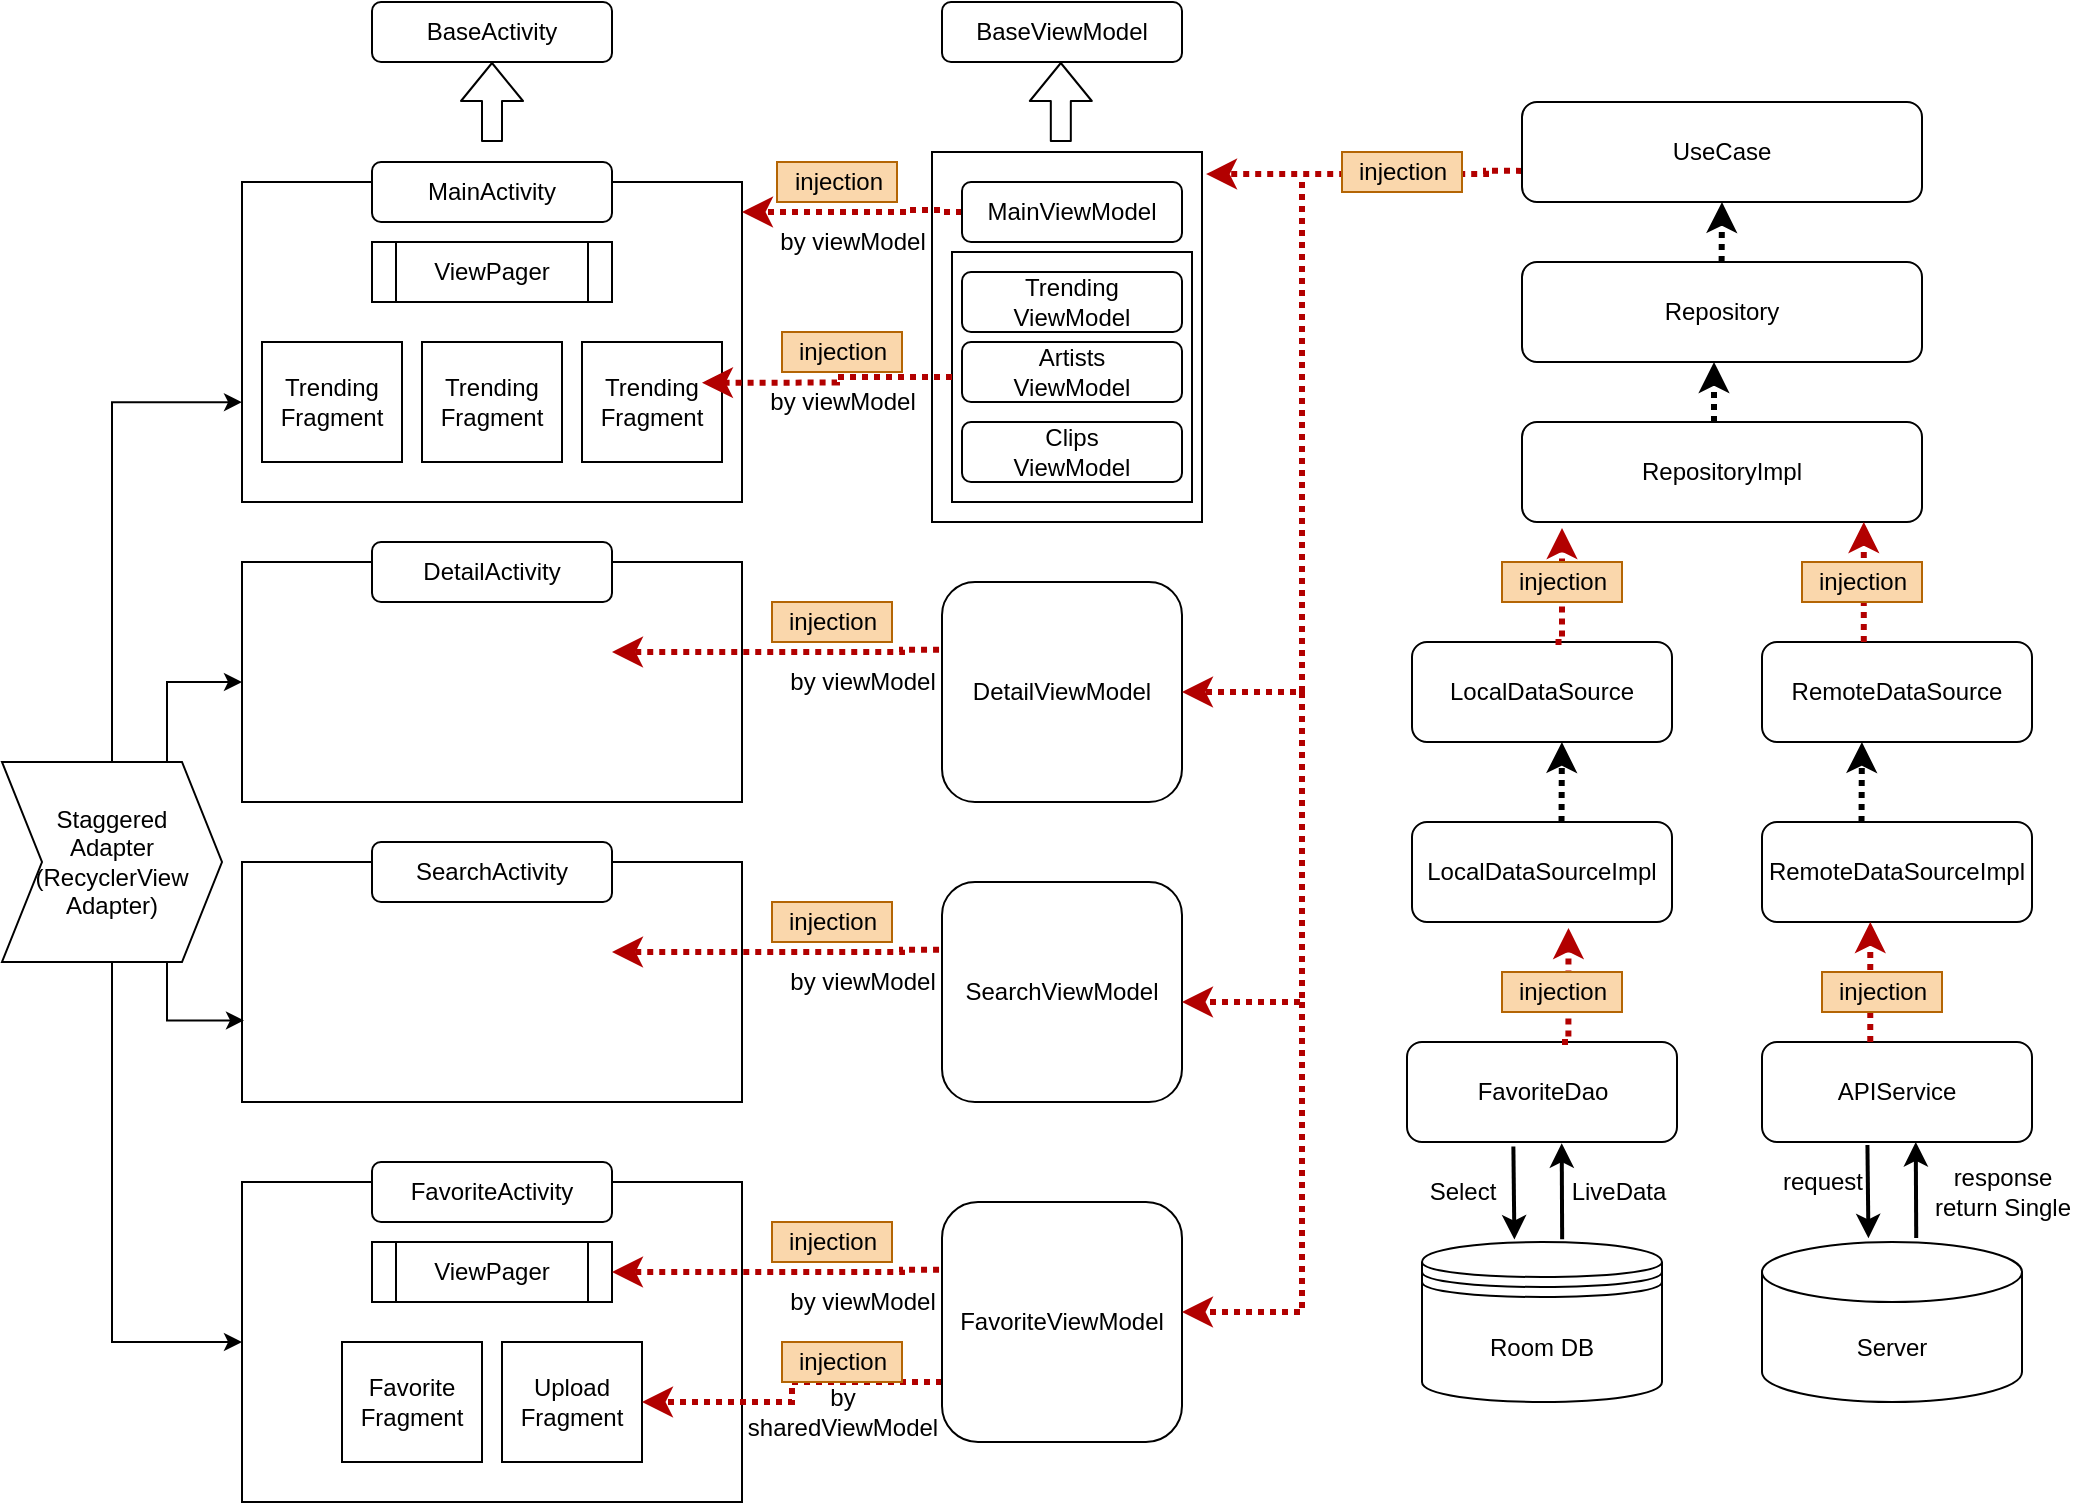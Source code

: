 <mxfile version="14.5.1" type="device"><diagram id="Und4D6hGvmZc4ee_GMOj" name="Page-1"><mxGraphModel dx="1301" dy="1059" grid="1" gridSize="10" guides="1" tooltips="1" connect="1" arrows="1" fold="1" page="1" pageScale="1" pageWidth="1100" pageHeight="200" math="0" shadow="0"><root><mxCell id="0"/><mxCell id="1" parent="0"/><mxCell id="XEp48_06xHYbSmX5-U36-4" value="" style="whiteSpace=wrap;html=1;" parent="1" vertex="1"><mxGeometry x="475" y="95" width="135" height="185" as="geometry"/></mxCell><mxCell id="XEp48_06xHYbSmX5-U36-5" value="" style="whiteSpace=wrap;html=1;" parent="1" vertex="1"><mxGeometry x="485" y="145" width="120" height="125" as="geometry"/></mxCell><mxCell id="_Ydxgv_3dpziiVzEoanr-2" value="" style="rounded=0;whiteSpace=wrap;html=1;" parent="1" vertex="1"><mxGeometry x="130" y="110" width="250" height="160" as="geometry"/></mxCell><mxCell id="_Ydxgv_3dpziiVzEoanr-4" value="Trending&lt;br&gt;Fragment" style="rounded=0;whiteSpace=wrap;html=1;" parent="1" vertex="1"><mxGeometry x="140" y="190" width="70" height="60" as="geometry"/></mxCell><mxCell id="_Ydxgv_3dpziiVzEoanr-5" value="Trending&lt;br&gt;Fragment" style="rounded=0;whiteSpace=wrap;html=1;" parent="1" vertex="1"><mxGeometry x="220" y="190" width="70" height="60" as="geometry"/></mxCell><mxCell id="_Ydxgv_3dpziiVzEoanr-6" value="Trending&lt;br&gt;Fragment" style="rounded=0;whiteSpace=wrap;html=1;" parent="1" vertex="1"><mxGeometry x="300" y="190" width="70" height="60" as="geometry"/></mxCell><mxCell id="_Ydxgv_3dpziiVzEoanr-7" value="MainActivity" style="rounded=1;whiteSpace=wrap;html=1;" parent="1" vertex="1"><mxGeometry x="195" y="100" width="120" height="30" as="geometry"/></mxCell><mxCell id="_Ydxgv_3dpziiVzEoanr-8" value="ViewPager" style="shape=process;whiteSpace=wrap;html=1;backgroundOutline=1;" parent="1" vertex="1"><mxGeometry x="195" y="140" width="120" height="30" as="geometry"/></mxCell><mxCell id="_Ydxgv_3dpziiVzEoanr-13" style="edgeStyle=orthogonalEdgeStyle;rounded=0;orthogonalLoop=1;jettySize=auto;html=1;exitX=0;exitY=0.5;exitDx=0;exitDy=0;strokeWidth=3;dashed=1;dashPattern=1 1;fillColor=#e51400;strokeColor=#B20000;" parent="1" source="_Ydxgv_3dpziiVzEoanr-12" target="_Ydxgv_3dpziiVzEoanr-2" edge="1"><mxGeometry relative="1" as="geometry"><mxPoint x="362.5" y="125" as="targetPoint"/><Array as="points"><mxPoint x="480" y="124"/><mxPoint x="463" y="124"/><mxPoint x="463" y="125"/></Array></mxGeometry></mxCell><mxCell id="_Ydxgv_3dpziiVzEoanr-23" style="edgeStyle=orthogonalEdgeStyle;orthogonalLoop=1;jettySize=auto;html=1;entryX=0.857;entryY=0.339;entryDx=0;entryDy=0;entryPerimeter=0;rounded=0;dashed=1;dashPattern=1 1;strokeWidth=3;fillColor=#e51400;strokeColor=#B20000;" parent="1" source="XEp48_06xHYbSmX5-U36-5" target="_Ydxgv_3dpziiVzEoanr-6" edge="1"><mxGeometry relative="1" as="geometry"><mxPoint x="490" y="260" as="sourcePoint"/></mxGeometry></mxCell><mxCell id="_Ydxgv_3dpziiVzEoanr-12" value="MainViewModel" style="rounded=1;whiteSpace=wrap;html=1;" parent="1" vertex="1"><mxGeometry x="490" y="110" width="110" height="30" as="geometry"/></mxCell><mxCell id="_Ydxgv_3dpziiVzEoanr-14" style="edgeStyle=orthogonalEdgeStyle;rounded=0;orthogonalLoop=1;jettySize=auto;html=1;exitX=0.5;exitY=1;exitDx=0;exitDy=0;" parent="1" source="_Ydxgv_3dpziiVzEoanr-12" target="_Ydxgv_3dpziiVzEoanr-12" edge="1"><mxGeometry relative="1" as="geometry"/></mxCell><mxCell id="_Ydxgv_3dpziiVzEoanr-17" value="injection" style="text;html=1;align=center;verticalAlign=middle;resizable=0;points=[];autosize=1;fillColor=#fad7ac;strokeColor=#b46504;" parent="1" vertex="1"><mxGeometry x="397.5" y="100" width="60" height="20" as="geometry"/></mxCell><mxCell id="_Ydxgv_3dpziiVzEoanr-18" value="by viewModel" style="text;html=1;align=center;verticalAlign=middle;resizable=0;points=[];autosize=1;" parent="1" vertex="1"><mxGeometry x="390" y="130" width="90" height="20" as="geometry"/></mxCell><mxCell id="_Ydxgv_3dpziiVzEoanr-24" value="injection" style="text;html=1;align=center;verticalAlign=middle;resizable=0;points=[];autosize=1;fillColor=#fad7ac;strokeColor=#b46504;" parent="1" vertex="1"><mxGeometry x="400" y="185" width="60" height="20" as="geometry"/></mxCell><mxCell id="_Ydxgv_3dpziiVzEoanr-27" value="by viewModel" style="text;html=1;align=center;verticalAlign=middle;resizable=0;points=[];autosize=1;" parent="1" vertex="1"><mxGeometry x="385" y="210" width="90" height="20" as="geometry"/></mxCell><mxCell id="_Ydxgv_3dpziiVzEoanr-28" value="" style="rounded=0;whiteSpace=wrap;html=1;" parent="1" vertex="1"><mxGeometry x="130" y="300" width="250" height="120" as="geometry"/></mxCell><mxCell id="_Ydxgv_3dpziiVzEoanr-32" value="DetailActivity" style="rounded=1;whiteSpace=wrap;html=1;" parent="1" vertex="1"><mxGeometry x="195" y="290" width="120" height="30" as="geometry"/></mxCell><mxCell id="_Ydxgv_3dpziiVzEoanr-34" style="edgeStyle=orthogonalEdgeStyle;rounded=0;orthogonalLoop=1;jettySize=auto;html=1;exitX=0.928;exitY=-0.306;exitDx=0;exitDy=0;entryX=1;entryY=0.5;entryDx=0;entryDy=0;exitPerimeter=0;dashed=1;dashPattern=1 1;strokeWidth=3;fillColor=#e51400;strokeColor=#B20000;" parent="1" source="_Ydxgv_3dpziiVzEoanr-39" edge="1"><mxGeometry relative="1" as="geometry"><mxPoint x="315" y="345" as="targetPoint"/><Array as="points"><mxPoint x="460" y="344"/><mxPoint x="460" y="345"/></Array></mxGeometry></mxCell><mxCell id="_Ydxgv_3dpziiVzEoanr-36" value="DetailViewModel" style="rounded=1;whiteSpace=wrap;html=1;" parent="1" vertex="1"><mxGeometry x="480" y="310" width="120" height="110" as="geometry"/></mxCell><mxCell id="_Ydxgv_3dpziiVzEoanr-37" style="edgeStyle=orthogonalEdgeStyle;rounded=0;orthogonalLoop=1;jettySize=auto;html=1;exitX=0.5;exitY=1;exitDx=0;exitDy=0;" parent="1" source="_Ydxgv_3dpziiVzEoanr-36" target="_Ydxgv_3dpziiVzEoanr-36" edge="1"><mxGeometry relative="1" as="geometry"/></mxCell><mxCell id="_Ydxgv_3dpziiVzEoanr-38" value="injection" style="text;html=1;align=center;verticalAlign=middle;resizable=0;points=[];autosize=1;fillColor=#fad7ac;strokeColor=#b46504;" parent="1" vertex="1"><mxGeometry x="395" y="320" width="60" height="20" as="geometry"/></mxCell><mxCell id="_Ydxgv_3dpziiVzEoanr-39" value="by viewModel" style="text;html=1;align=center;verticalAlign=middle;resizable=0;points=[];autosize=1;" parent="1" vertex="1"><mxGeometry x="395" y="350" width="90" height="20" as="geometry"/></mxCell><mxCell id="_Ydxgv_3dpziiVzEoanr-42" value="" style="rounded=0;whiteSpace=wrap;html=1;" parent="1" vertex="1"><mxGeometry x="130" y="610" width="250" height="160" as="geometry"/></mxCell><mxCell id="_Ydxgv_3dpziiVzEoanr-43" value="Favorite&lt;br&gt;Fragment" style="rounded=0;whiteSpace=wrap;html=1;" parent="1" vertex="1"><mxGeometry x="180" y="690" width="70" height="60" as="geometry"/></mxCell><mxCell id="_Ydxgv_3dpziiVzEoanr-44" value="Upload&lt;br&gt;Fragment" style="rounded=0;whiteSpace=wrap;html=1;" parent="1" vertex="1"><mxGeometry x="260" y="690" width="70" height="60" as="geometry"/></mxCell><mxCell id="_Ydxgv_3dpziiVzEoanr-46" value="FavoriteActivity" style="rounded=1;whiteSpace=wrap;html=1;" parent="1" vertex="1"><mxGeometry x="195" y="600" width="120" height="30" as="geometry"/></mxCell><mxCell id="_Ydxgv_3dpziiVzEoanr-47" value="ViewPager" style="shape=process;whiteSpace=wrap;html=1;backgroundOutline=1;" parent="1" vertex="1"><mxGeometry x="195" y="640" width="120" height="30" as="geometry"/></mxCell><mxCell id="_Ydxgv_3dpziiVzEoanr-48" style="edgeStyle=orthogonalEdgeStyle;rounded=0;orthogonalLoop=1;jettySize=auto;html=1;exitX=0.928;exitY=-0.306;exitDx=0;exitDy=0;entryX=1;entryY=0.5;entryDx=0;entryDy=0;exitPerimeter=0;fillColor=#e51400;strokeColor=#B20000;strokeWidth=3;dashed=1;dashPattern=1 1;" parent="1" source="_Ydxgv_3dpziiVzEoanr-53" target="_Ydxgv_3dpziiVzEoanr-47" edge="1"><mxGeometry relative="1" as="geometry"><mxPoint x="515" y="650" as="targetPoint"/><Array as="points"><mxPoint x="460" y="654"/><mxPoint x="460" y="655"/></Array></mxGeometry></mxCell><mxCell id="_Ydxgv_3dpziiVzEoanr-49" style="edgeStyle=orthogonalEdgeStyle;rounded=0;orthogonalLoop=1;jettySize=auto;html=1;exitX=0;exitY=0.75;exitDx=0;exitDy=0;entryX=1;entryY=0.5;entryDx=0;entryDy=0;fillColor=#e51400;strokeColor=#B20000;strokeWidth=3;dashed=1;dashPattern=1 1;" parent="1" source="_Ydxgv_3dpziiVzEoanr-50" target="_Ydxgv_3dpziiVzEoanr-44" edge="1"><mxGeometry relative="1" as="geometry"><mxPoint x="359.99" y="710.34" as="targetPoint"/></mxGeometry></mxCell><mxCell id="_Ydxgv_3dpziiVzEoanr-50" value="FavoriteViewModel" style="rounded=1;whiteSpace=wrap;html=1;" parent="1" vertex="1"><mxGeometry x="480" y="620" width="120" height="120" as="geometry"/></mxCell><mxCell id="_Ydxgv_3dpziiVzEoanr-51" style="edgeStyle=orthogonalEdgeStyle;rounded=0;orthogonalLoop=1;jettySize=auto;html=1;exitX=0.5;exitY=1;exitDx=0;exitDy=0;" parent="1" source="_Ydxgv_3dpziiVzEoanr-50" target="_Ydxgv_3dpziiVzEoanr-50" edge="1"><mxGeometry relative="1" as="geometry"/></mxCell><mxCell id="_Ydxgv_3dpziiVzEoanr-52" value="injection" style="text;html=1;align=center;verticalAlign=middle;resizable=0;points=[];autosize=1;fillColor=#fad7ac;strokeColor=#b46504;" parent="1" vertex="1"><mxGeometry x="395" y="630" width="60" height="20" as="geometry"/></mxCell><mxCell id="_Ydxgv_3dpziiVzEoanr-53" value="by viewModel" style="text;html=1;align=center;verticalAlign=middle;resizable=0;points=[];autosize=1;" parent="1" vertex="1"><mxGeometry x="395" y="660" width="90" height="20" as="geometry"/></mxCell><mxCell id="_Ydxgv_3dpziiVzEoanr-54" value="injection" style="text;html=1;align=center;verticalAlign=middle;resizable=0;points=[];autosize=1;fillColor=#fad7ac;strokeColor=#b46504;" parent="1" vertex="1"><mxGeometry x="400" y="690" width="60" height="20" as="geometry"/></mxCell><mxCell id="_Ydxgv_3dpziiVzEoanr-55" value="by &lt;br&gt;sharedViewModel" style="text;html=1;align=center;verticalAlign=middle;resizable=0;points=[];autosize=1;" parent="1" vertex="1"><mxGeometry x="375" y="710" width="110" height="30" as="geometry"/></mxCell><mxCell id="_Ydxgv_3dpziiVzEoanr-56" value="" style="rounded=0;whiteSpace=wrap;html=1;" parent="1" vertex="1"><mxGeometry x="130" y="450" width="250" height="120" as="geometry"/></mxCell><mxCell id="_Ydxgv_3dpziiVzEoanr-57" value="SearchActivity" style="rounded=1;whiteSpace=wrap;html=1;" parent="1" vertex="1"><mxGeometry x="195" y="440" width="120" height="30" as="geometry"/></mxCell><mxCell id="_Ydxgv_3dpziiVzEoanr-58" style="edgeStyle=orthogonalEdgeStyle;rounded=0;orthogonalLoop=1;jettySize=auto;html=1;exitX=0.928;exitY=-0.306;exitDx=0;exitDy=0;entryX=1;entryY=0.5;entryDx=0;entryDy=0;exitPerimeter=0;fillColor=#e51400;strokeColor=#B20000;strokeWidth=3;dashed=1;dashPattern=1 1;" parent="1" source="_Ydxgv_3dpziiVzEoanr-62" edge="1"><mxGeometry relative="1" as="geometry"><mxPoint x="315" y="495" as="targetPoint"/><Array as="points"><mxPoint x="460" y="494"/><mxPoint x="460" y="495"/></Array></mxGeometry></mxCell><mxCell id="_Ydxgv_3dpziiVzEoanr-59" value="SearchViewModel" style="rounded=1;whiteSpace=wrap;html=1;" parent="1" vertex="1"><mxGeometry x="480" y="460" width="120" height="110" as="geometry"/></mxCell><mxCell id="_Ydxgv_3dpziiVzEoanr-60" style="edgeStyle=orthogonalEdgeStyle;rounded=0;orthogonalLoop=1;jettySize=auto;html=1;exitX=0.5;exitY=1;exitDx=0;exitDy=0;" parent="1" source="_Ydxgv_3dpziiVzEoanr-59" target="_Ydxgv_3dpziiVzEoanr-59" edge="1"><mxGeometry relative="1" as="geometry"/></mxCell><mxCell id="_Ydxgv_3dpziiVzEoanr-61" value="injection" style="text;html=1;align=center;verticalAlign=middle;resizable=0;points=[];autosize=1;fillColor=#fad7ac;strokeColor=#b46504;" parent="1" vertex="1"><mxGeometry x="395" y="470" width="60" height="20" as="geometry"/></mxCell><mxCell id="_Ydxgv_3dpziiVzEoanr-62" value="by viewModel" style="text;html=1;align=center;verticalAlign=middle;resizable=0;points=[];autosize=1;" parent="1" vertex="1"><mxGeometry x="395" y="500" width="90" height="20" as="geometry"/></mxCell><mxCell id="_Ydxgv_3dpziiVzEoanr-63" value="BaseActivity" style="rounded=1;whiteSpace=wrap;html=1;" parent="1" vertex="1"><mxGeometry x="195" y="20" width="120" height="30" as="geometry"/></mxCell><mxCell id="_Ydxgv_3dpziiVzEoanr-64" value="BaseViewModel" style="rounded=1;whiteSpace=wrap;html=1;" parent="1" vertex="1"><mxGeometry x="480" y="20" width="120" height="30" as="geometry"/></mxCell><mxCell id="_Ydxgv_3dpziiVzEoanr-65" value="" style="shape=flexArrow;endArrow=classic;html=1;entryX=0.5;entryY=1;entryDx=0;entryDy=0;" parent="1" target="_Ydxgv_3dpziiVzEoanr-63" edge="1"><mxGeometry width="50" height="50" relative="1" as="geometry"><mxPoint x="255" y="90" as="sourcePoint"/><mxPoint x="270" y="60" as="targetPoint"/></mxGeometry></mxCell><mxCell id="_Ydxgv_3dpziiVzEoanr-66" value="" style="shape=flexArrow;endArrow=classic;html=1;entryX=0.5;entryY=1;entryDx=0;entryDy=0;" parent="1" edge="1"><mxGeometry width="50" height="50" relative="1" as="geometry"><mxPoint x="539.41" y="90" as="sourcePoint"/><mxPoint x="539.41" y="50" as="targetPoint"/></mxGeometry></mxCell><mxCell id="_Ydxgv_3dpziiVzEoanr-68" style="edgeStyle=orthogonalEdgeStyle;rounded=0;orthogonalLoop=1;jettySize=auto;html=1;exitX=0.5;exitY=0;exitDx=0;exitDy=0;entryX=0;entryY=0.688;entryDx=0;entryDy=0;entryPerimeter=0;" parent="1" source="_Ydxgv_3dpziiVzEoanr-67" target="_Ydxgv_3dpziiVzEoanr-2" edge="1"><mxGeometry relative="1" as="geometry"/></mxCell><mxCell id="_Ydxgv_3dpziiVzEoanr-69" style="edgeStyle=orthogonalEdgeStyle;rounded=0;orthogonalLoop=1;jettySize=auto;html=1;exitX=0.75;exitY=0;exitDx=0;exitDy=0;entryX=0;entryY=0.5;entryDx=0;entryDy=0;" parent="1" source="_Ydxgv_3dpziiVzEoanr-67" target="_Ydxgv_3dpziiVzEoanr-28" edge="1"><mxGeometry relative="1" as="geometry"/></mxCell><mxCell id="_Ydxgv_3dpziiVzEoanr-70" style="edgeStyle=orthogonalEdgeStyle;rounded=0;orthogonalLoop=1;jettySize=auto;html=1;exitX=0.75;exitY=1;exitDx=0;exitDy=0;entryX=0.004;entryY=0.66;entryDx=0;entryDy=0;entryPerimeter=0;" parent="1" source="_Ydxgv_3dpziiVzEoanr-67" target="_Ydxgv_3dpziiVzEoanr-56" edge="1"><mxGeometry relative="1" as="geometry"/></mxCell><mxCell id="_Ydxgv_3dpziiVzEoanr-71" style="edgeStyle=orthogonalEdgeStyle;rounded=0;orthogonalLoop=1;jettySize=auto;html=1;exitX=0.5;exitY=1;exitDx=0;exitDy=0;entryX=0;entryY=0.5;entryDx=0;entryDy=0;" parent="1" source="_Ydxgv_3dpziiVzEoanr-67" target="_Ydxgv_3dpziiVzEoanr-42" edge="1"><mxGeometry relative="1" as="geometry"/></mxCell><mxCell id="_Ydxgv_3dpziiVzEoanr-67" value="Staggered&lt;br&gt;Adapter&lt;br&gt;(RecyclerView&lt;br&gt;Adapter)" style="shape=step;perimeter=stepPerimeter;whiteSpace=wrap;html=1;fixedSize=1;" parent="1" vertex="1"><mxGeometry x="10" y="400" width="110" height="100" as="geometry"/></mxCell><mxCell id="_Ydxgv_3dpziiVzEoanr-73" value="Repository" style="rounded=1;whiteSpace=wrap;html=1;" parent="1" vertex="1"><mxGeometry x="770" y="150" width="200" height="50" as="geometry"/></mxCell><mxCell id="_Ydxgv_3dpziiVzEoanr-74" value="RepositoryImpl" style="rounded=1;whiteSpace=wrap;html=1;" parent="1" vertex="1"><mxGeometry x="770" y="230" width="200" height="50" as="geometry"/></mxCell><mxCell id="_Ydxgv_3dpziiVzEoanr-75" value="LocalDataSource" style="rounded=1;whiteSpace=wrap;html=1;" parent="1" vertex="1"><mxGeometry x="715" y="340" width="130" height="50" as="geometry"/></mxCell><mxCell id="_Ydxgv_3dpziiVzEoanr-76" value="LocalDataSourceImpl" style="rounded=1;whiteSpace=wrap;html=1;" parent="1" vertex="1"><mxGeometry x="715" y="430" width="130" height="50" as="geometry"/></mxCell><mxCell id="_Ydxgv_3dpziiVzEoanr-77" value="RemoteDataSource" style="rounded=1;whiteSpace=wrap;html=1;" parent="1" vertex="1"><mxGeometry x="890" y="340" width="135" height="50" as="geometry"/></mxCell><mxCell id="_Ydxgv_3dpziiVzEoanr-78" value="RemoteDataSourceImpl" style="rounded=1;whiteSpace=wrap;html=1;" parent="1" vertex="1"><mxGeometry x="890" y="430" width="135" height="50" as="geometry"/></mxCell><mxCell id="_Ydxgv_3dpziiVzEoanr-79" value="APIService" style="rounded=1;whiteSpace=wrap;html=1;" parent="1" vertex="1"><mxGeometry x="890" y="540" width="135" height="50" as="geometry"/></mxCell><mxCell id="_Ydxgv_3dpziiVzEoanr-80" value="FavoriteDao" style="rounded=1;whiteSpace=wrap;html=1;" parent="1" vertex="1"><mxGeometry x="712.5" y="540" width="135" height="50" as="geometry"/></mxCell><mxCell id="_Ydxgv_3dpziiVzEoanr-82" value="Server" style="shape=cylinder3;whiteSpace=wrap;html=1;boundedLbl=1;backgroundOutline=1;size=15;" parent="1" vertex="1"><mxGeometry x="890" y="640" width="130" height="80" as="geometry"/></mxCell><mxCell id="_Ydxgv_3dpziiVzEoanr-83" value="Room DB" style="shape=datastore;whiteSpace=wrap;html=1;" parent="1" vertex="1"><mxGeometry x="720" y="640" width="120" height="80" as="geometry"/></mxCell><mxCell id="_Ydxgv_3dpziiVzEoanr-85" style="edgeStyle=orthogonalEdgeStyle;orthogonalLoop=1;jettySize=auto;html=1;exitX=0.552;exitY=0;exitDx=0;exitDy=0;rounded=0;dashed=1;dashPattern=1 1;strokeWidth=3;fillColor=#e51400;strokeColor=#B20000;exitPerimeter=0;" parent="1" source="_Ydxgv_3dpziiVzEoanr-75" edge="1"><mxGeometry relative="1" as="geometry"><mxPoint x="790.01" y="309.69" as="sourcePoint"/><mxPoint x="790" y="283" as="targetPoint"/><Array as="points"><mxPoint x="790" y="340"/></Array></mxGeometry></mxCell><mxCell id="_Ydxgv_3dpziiVzEoanr-86" style="edgeStyle=orthogonalEdgeStyle;orthogonalLoop=1;jettySize=auto;html=1;exitX=0.377;exitY=0;exitDx=0;exitDy=0;entryX=0.217;entryY=1.057;entryDx=0;entryDy=0;entryPerimeter=0;rounded=0;dashed=1;dashPattern=1 1;strokeWidth=3;fillColor=#e51400;strokeColor=#B20000;exitPerimeter=0;" parent="1" source="_Ydxgv_3dpziiVzEoanr-77" edge="1"><mxGeometry relative="1" as="geometry"><mxPoint x="940" y="317.15" as="sourcePoint"/><mxPoint x="940.9" y="280.0" as="targetPoint"/><Array as="points"/></mxGeometry></mxCell><mxCell id="_Ydxgv_3dpziiVzEoanr-88" style="edgeStyle=orthogonalEdgeStyle;orthogonalLoop=1;jettySize=auto;html=1;exitX=0.552;exitY=0;exitDx=0;exitDy=0;rounded=0;dashed=1;dashPattern=1 1;strokeWidth=3;fillColor=#e51400;strokeColor=#B20000;exitPerimeter=0;" parent="1" edge="1"><mxGeometry relative="1" as="geometry"><mxPoint x="790" y="540.0" as="sourcePoint"/><mxPoint x="793.24" y="483.0" as="targetPoint"/><Array as="points"><mxPoint x="793.24" y="540.0"/></Array></mxGeometry></mxCell><mxCell id="_Ydxgv_3dpziiVzEoanr-89" style="edgeStyle=orthogonalEdgeStyle;orthogonalLoop=1;jettySize=auto;html=1;exitX=0.377;exitY=0;exitDx=0;exitDy=0;entryX=0.217;entryY=1.057;entryDx=0;entryDy=0;entryPerimeter=0;rounded=0;dashed=1;dashPattern=1 1;strokeWidth=3;fillColor=#e51400;strokeColor=#B20000;exitPerimeter=0;" parent="1" edge="1"><mxGeometry relative="1" as="geometry"><mxPoint x="944.135" y="540.0" as="sourcePoint"/><mxPoint x="944.14" y="480" as="targetPoint"/><Array as="points"/></mxGeometry></mxCell><mxCell id="_Ydxgv_3dpziiVzEoanr-90" value="injection" style="text;html=1;align=center;verticalAlign=middle;resizable=0;points=[];autosize=1;fillColor=#fad7ac;strokeColor=#b46504;" parent="1" vertex="1"><mxGeometry x="910" y="300" width="60" height="20" as="geometry"/></mxCell><mxCell id="_Ydxgv_3dpziiVzEoanr-91" value="injection" style="text;html=1;align=center;verticalAlign=middle;resizable=0;points=[];autosize=1;fillColor=#fad7ac;strokeColor=#b46504;" parent="1" vertex="1"><mxGeometry x="920" y="505" width="60" height="20" as="geometry"/></mxCell><mxCell id="_Ydxgv_3dpziiVzEoanr-92" value="injection" style="text;html=1;align=center;verticalAlign=middle;resizable=0;points=[];autosize=1;fillColor=#fad7ac;strokeColor=#b46504;" parent="1" vertex="1"><mxGeometry x="760" y="505" width="60" height="20" as="geometry"/></mxCell><mxCell id="_Ydxgv_3dpziiVzEoanr-93" value="injection" style="text;html=1;align=center;verticalAlign=middle;resizable=0;points=[];autosize=1;fillColor=#fad7ac;strokeColor=#b46504;" parent="1" vertex="1"><mxGeometry x="760" y="300" width="60" height="20" as="geometry"/></mxCell><mxCell id="_Ydxgv_3dpziiVzEoanr-94" value="" style="endArrow=classic;html=1;dashed=1;dashPattern=1 1;strokeWidth=3;" parent="1" edge="1"><mxGeometry width="50" height="50" relative="1" as="geometry"><mxPoint x="866" y="230" as="sourcePoint"/><mxPoint x="866" y="200" as="targetPoint"/></mxGeometry></mxCell><mxCell id="_Ydxgv_3dpziiVzEoanr-95" value="" style="endArrow=classic;html=1;dashed=1;dashPattern=1 1;strokeWidth=3;entryX=0.481;entryY=1;entryDx=0;entryDy=0;entryPerimeter=0;" parent="1" edge="1"><mxGeometry width="50" height="50" relative="1" as="geometry"><mxPoint x="789.76" y="430" as="sourcePoint"/><mxPoint x="789.96" y="390" as="targetPoint"/></mxGeometry></mxCell><mxCell id="_Ydxgv_3dpziiVzEoanr-96" value="" style="endArrow=classic;html=1;dashed=1;dashPattern=1 1;strokeWidth=3;entryX=0.481;entryY=1;entryDx=0;entryDy=0;entryPerimeter=0;" parent="1" edge="1"><mxGeometry width="50" height="50" relative="1" as="geometry"><mxPoint x="939.76" y="430" as="sourcePoint"/><mxPoint x="939.96" y="390" as="targetPoint"/></mxGeometry></mxCell><mxCell id="_Ydxgv_3dpziiVzEoanr-97" value="" style="endArrow=classic;html=1;strokeWidth=2;entryX=0.573;entryY=1.013;entryDx=0;entryDy=0;entryPerimeter=0;exitX=0.584;exitY=-0.017;exitDx=0;exitDy=0;exitPerimeter=0;" parent="1" source="_Ydxgv_3dpziiVzEoanr-83" target="_Ydxgv_3dpziiVzEoanr-80" edge="1"><mxGeometry width="50" height="50" relative="1" as="geometry"><mxPoint x="770" y="650" as="sourcePoint"/><mxPoint x="820" y="600" as="targetPoint"/></mxGeometry></mxCell><mxCell id="_Ydxgv_3dpziiVzEoanr-98" value="" style="endArrow=classic;html=1;strokeWidth=2;entryX=0.385;entryY=-0.015;entryDx=0;entryDy=0;entryPerimeter=0;exitX=0.394;exitY=1.044;exitDx=0;exitDy=0;exitPerimeter=0;" parent="1" source="_Ydxgv_3dpziiVzEoanr-80" target="_Ydxgv_3dpziiVzEoanr-83" edge="1"><mxGeometry width="50" height="50" relative="1" as="geometry"><mxPoint x="790" y="600" as="sourcePoint"/><mxPoint x="800.015" y="562.85" as="targetPoint"/></mxGeometry></mxCell><mxCell id="_Ydxgv_3dpziiVzEoanr-101" value="" style="endArrow=classic;html=1;strokeWidth=2;entryX=0.573;entryY=1.013;entryDx=0;entryDy=0;entryPerimeter=0;exitX=0.584;exitY=-0.017;exitDx=0;exitDy=0;exitPerimeter=0;" parent="1" edge="1"><mxGeometry width="50" height="50" relative="1" as="geometry"><mxPoint x="967.11" y="637.99" as="sourcePoint"/><mxPoint x="966.885" y="590" as="targetPoint"/></mxGeometry></mxCell><mxCell id="_Ydxgv_3dpziiVzEoanr-102" value="" style="endArrow=classic;html=1;strokeWidth=2;entryX=0.385;entryY=-0.015;entryDx=0;entryDy=0;entryPerimeter=0;exitX=0.394;exitY=1.044;exitDx=0;exitDy=0;exitPerimeter=0;" parent="1" edge="1"><mxGeometry width="50" height="50" relative="1" as="geometry"><mxPoint x="942.72" y="591.55" as="sourcePoint"/><mxPoint x="943.23" y="638.15" as="targetPoint"/></mxGeometry></mxCell><mxCell id="_Ydxgv_3dpziiVzEoanr-103" value="request" style="text;html=1;align=center;verticalAlign=middle;resizable=0;points=[];autosize=1;" parent="1" vertex="1"><mxGeometry x="890" y="600" width="60" height="20" as="geometry"/></mxCell><mxCell id="_Ydxgv_3dpziiVzEoanr-104" value="response&lt;br&gt;return Single" style="text;html=1;align=center;verticalAlign=middle;resizable=0;points=[];autosize=1;" parent="1" vertex="1"><mxGeometry x="970" y="600" width="80" height="30" as="geometry"/></mxCell><mxCell id="_Ydxgv_3dpziiVzEoanr-105" value="Select" style="text;html=1;align=center;verticalAlign=middle;resizable=0;points=[];autosize=1;" parent="1" vertex="1"><mxGeometry x="715" y="605" width="50" height="20" as="geometry"/></mxCell><mxCell id="_Ydxgv_3dpziiVzEoanr-106" value="LiveData" style="text;html=1;align=center;verticalAlign=middle;resizable=0;points=[];autosize=1;" parent="1" vertex="1"><mxGeometry x="787.5" y="605" width="60" height="20" as="geometry"/></mxCell><mxCell id="_Ydxgv_3dpziiVzEoanr-108" style="edgeStyle=orthogonalEdgeStyle;rounded=0;orthogonalLoop=1;jettySize=auto;html=1;exitX=0.928;exitY=-0.306;exitDx=0;exitDy=0;exitPerimeter=0;dashed=1;dashPattern=1 1;strokeWidth=3;fillColor=#e51400;strokeColor=#B20000;entryX=1.015;entryY=0.384;entryDx=0;entryDy=0;entryPerimeter=0;" parent="1" edge="1"><mxGeometry relative="1" as="geometry"><mxPoint x="612.025" y="106.04" as="targetPoint"/><mxPoint x="770" y="104.44" as="sourcePoint"/><Array as="points"><mxPoint x="752" y="104"/><mxPoint x="752" y="106"/></Array></mxGeometry></mxCell><mxCell id="_Ydxgv_3dpziiVzEoanr-109" style="edgeStyle=orthogonalEdgeStyle;rounded=0;orthogonalLoop=1;jettySize=auto;html=1;dashed=1;dashPattern=1 1;strokeWidth=3;fillColor=#e51400;strokeColor=#B20000;entryX=1;entryY=0.5;entryDx=0;entryDy=0;" parent="1" target="_Ydxgv_3dpziiVzEoanr-36" edge="1"><mxGeometry relative="1" as="geometry"><mxPoint x="640" y="390" as="targetPoint"/><mxPoint x="660" y="110" as="sourcePoint"/><Array as="points"><mxPoint x="660" y="365"/></Array></mxGeometry></mxCell><mxCell id="_Ydxgv_3dpziiVzEoanr-110" style="edgeStyle=orthogonalEdgeStyle;rounded=0;orthogonalLoop=1;jettySize=auto;html=1;dashed=1;dashPattern=1 1;strokeWidth=3;fillColor=#e51400;strokeColor=#B20000;" parent="1" edge="1"><mxGeometry relative="1" as="geometry"><mxPoint x="600" y="520" as="targetPoint"/><mxPoint x="660" y="365" as="sourcePoint"/><Array as="points"><mxPoint x="660" y="520"/><mxPoint x="600" y="520"/></Array></mxGeometry></mxCell><mxCell id="_Ydxgv_3dpziiVzEoanr-111" style="edgeStyle=orthogonalEdgeStyle;rounded=0;orthogonalLoop=1;jettySize=auto;html=1;dashed=1;dashPattern=1 1;strokeWidth=3;fillColor=#e51400;strokeColor=#B20000;" parent="1" edge="1"><mxGeometry relative="1" as="geometry"><mxPoint x="600" y="675" as="targetPoint"/><mxPoint x="660" y="520" as="sourcePoint"/><Array as="points"><mxPoint x="660" y="675"/><mxPoint x="600" y="675"/></Array></mxGeometry></mxCell><mxCell id="_Ydxgv_3dpziiVzEoanr-112" value="injection" style="text;html=1;align=center;verticalAlign=middle;resizable=0;points=[];autosize=1;fillColor=#fad7ac;strokeColor=#b46504;" parent="1" vertex="1"><mxGeometry x="680" y="95" width="60" height="20" as="geometry"/></mxCell><mxCell id="XEp48_06xHYbSmX5-U36-1" value="Trending&lt;br&gt;ViewModel" style="rounded=1;whiteSpace=wrap;html=1;" parent="1" vertex="1"><mxGeometry x="490" y="155" width="110" height="30" as="geometry"/></mxCell><mxCell id="XEp48_06xHYbSmX5-U36-2" value="Artists&lt;br&gt;ViewModel" style="rounded=1;whiteSpace=wrap;html=1;" parent="1" vertex="1"><mxGeometry x="490" y="190" width="110" height="30" as="geometry"/></mxCell><mxCell id="XEp48_06xHYbSmX5-U36-3" value="Clips&lt;br&gt;ViewModel" style="rounded=1;whiteSpace=wrap;html=1;" parent="1" vertex="1"><mxGeometry x="490" y="230" width="110" height="30" as="geometry"/></mxCell><mxCell id="Y2k1Ns44w0Bv-e_s-B2L-1" value="UseCase" style="rounded=1;whiteSpace=wrap;html=1;" vertex="1" parent="1"><mxGeometry x="770" y="70" width="200" height="50" as="geometry"/></mxCell><mxCell id="Y2k1Ns44w0Bv-e_s-B2L-2" value="" style="endArrow=classic;html=1;dashed=1;dashPattern=1 1;strokeWidth=3;entryX=0.481;entryY=1;entryDx=0;entryDy=0;entryPerimeter=0;" edge="1" parent="1"><mxGeometry width="50" height="50" relative="1" as="geometry"><mxPoint x="869.8" y="150" as="sourcePoint"/><mxPoint x="870" y="120" as="targetPoint"/><Array as="points"><mxPoint x="869.8" y="150"/></Array></mxGeometry></mxCell></root></mxGraphModel></diagram></mxfile>